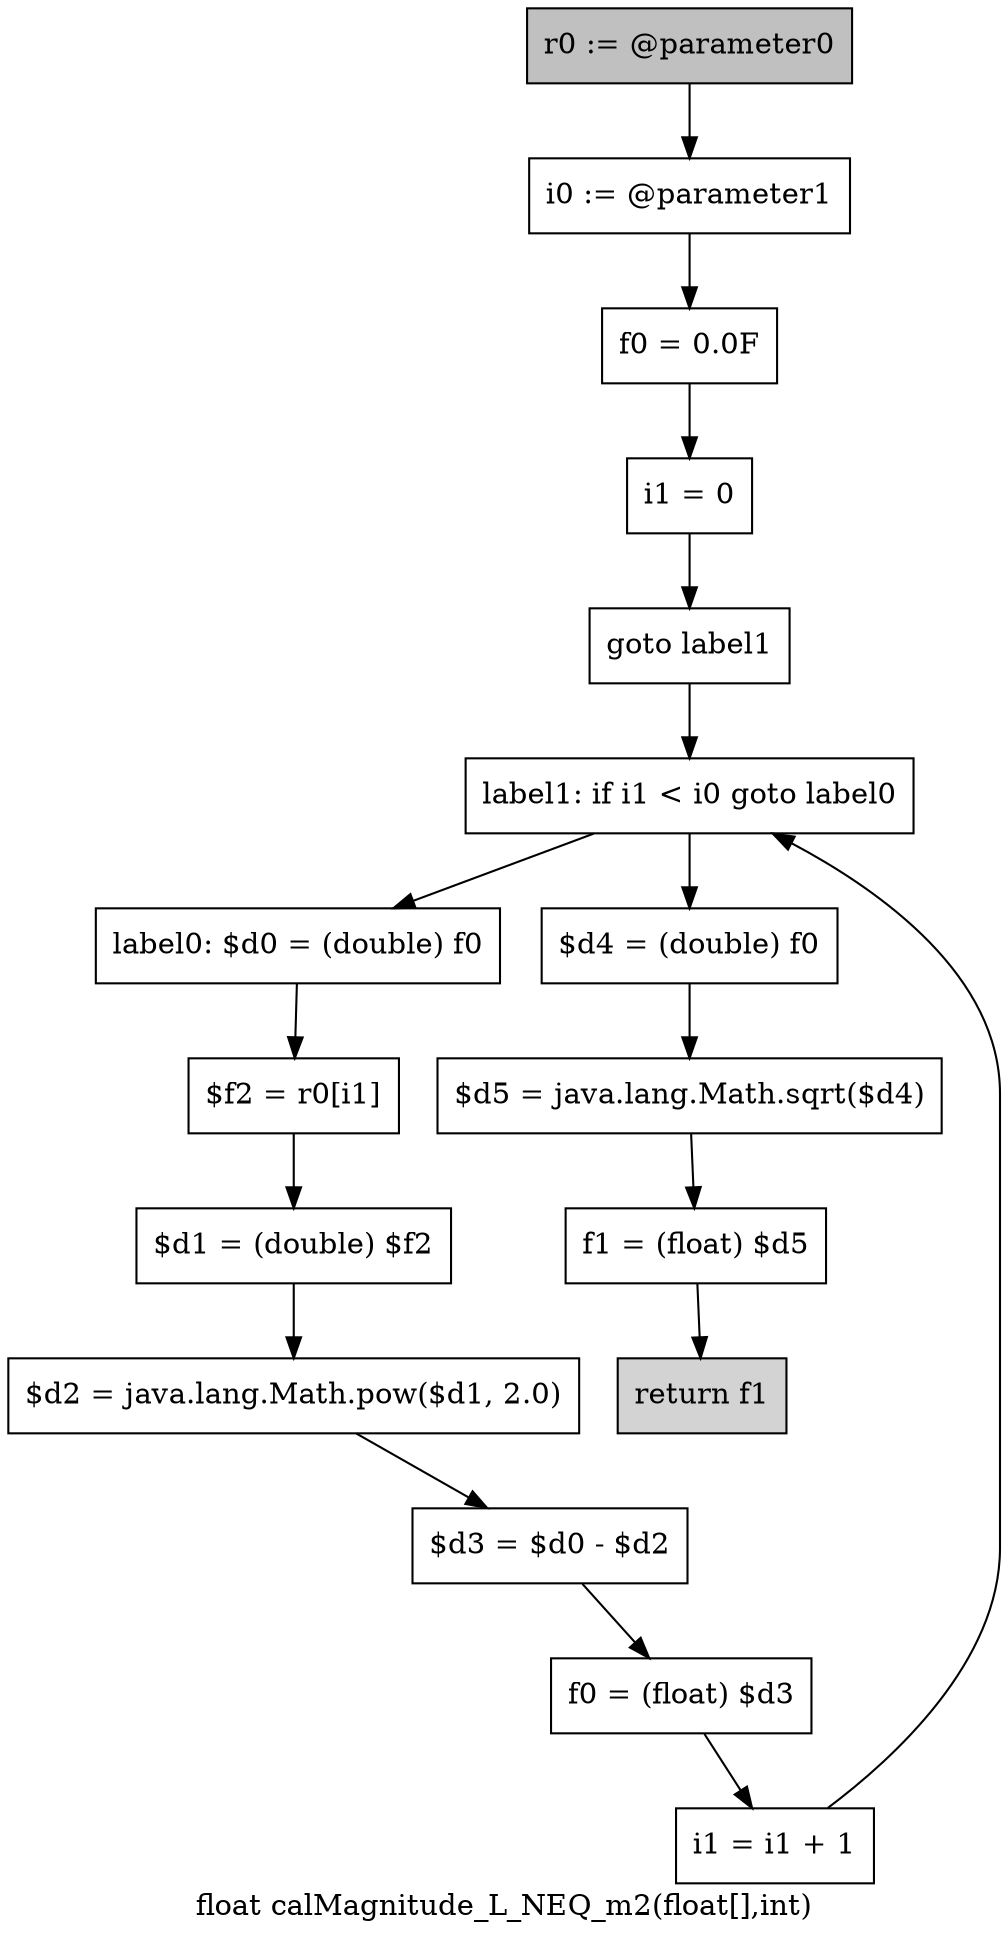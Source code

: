 digraph "float calMagnitude_L_NEQ_m2(float[],int)" {
    label="float calMagnitude_L_NEQ_m2(float[],int)";
    node [shape=box];
    "0" [style=filled,fillcolor=gray,label="r0 := @parameter0",];
    "1" [label="i0 := @parameter1",];
    "0"->"1";
    "2" [label="f0 = 0.0F",];
    "1"->"2";
    "3" [label="i1 = 0",];
    "2"->"3";
    "4" [label="goto label1",];
    "3"->"4";
    "12" [label="label1: if i1 < i0 goto label0",];
    "4"->"12";
    "5" [label="label0: $d0 = (double) f0",];
    "6" [label="$f2 = r0[i1]",];
    "5"->"6";
    "7" [label="$d1 = (double) $f2",];
    "6"->"7";
    "8" [label="$d2 = java.lang.Math.pow($d1, 2.0)",];
    "7"->"8";
    "9" [label="$d3 = $d0 - $d2",];
    "8"->"9";
    "10" [label="f0 = (float) $d3",];
    "9"->"10";
    "11" [label="i1 = i1 + 1",];
    "10"->"11";
    "11"->"12";
    "12"->"5";
    "13" [label="$d4 = (double) f0",];
    "12"->"13";
    "14" [label="$d5 = java.lang.Math.sqrt($d4)",];
    "13"->"14";
    "15" [label="f1 = (float) $d5",];
    "14"->"15";
    "16" [style=filled,fillcolor=lightgray,label="return f1",];
    "15"->"16";
}
